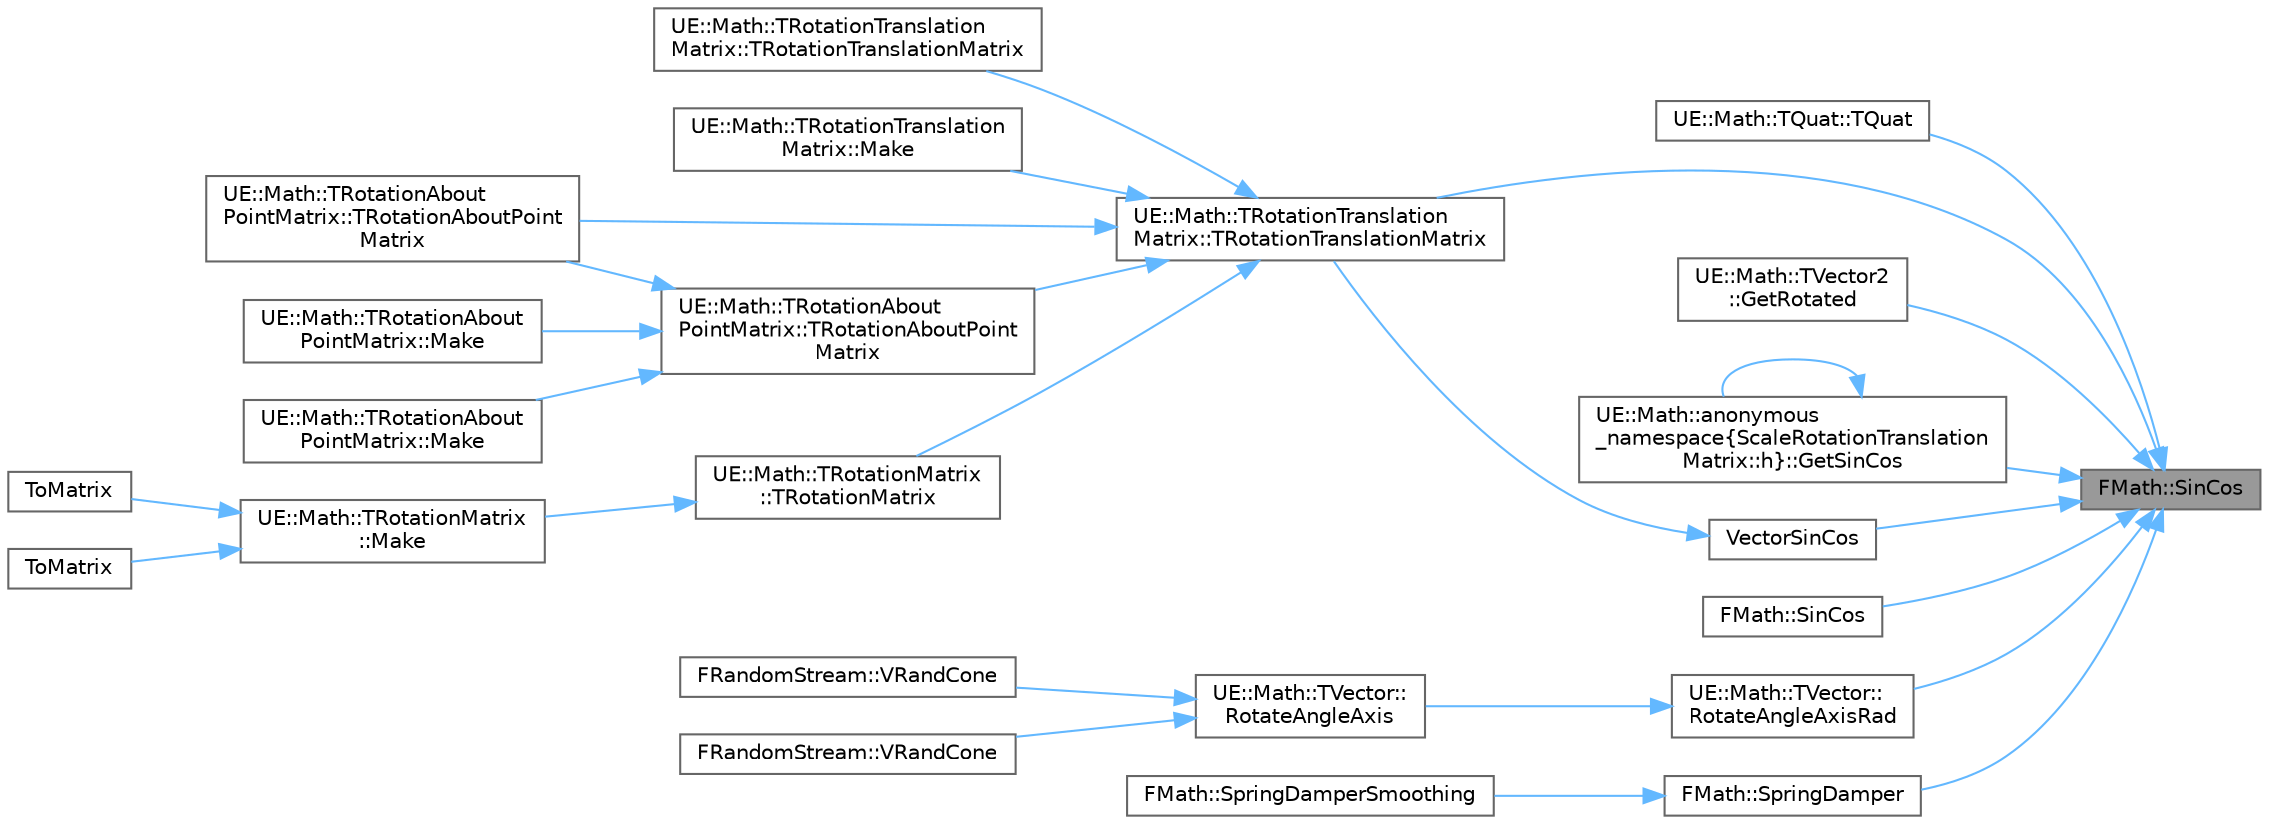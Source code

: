 digraph "FMath::SinCos"
{
 // INTERACTIVE_SVG=YES
 // LATEX_PDF_SIZE
  bgcolor="transparent";
  edge [fontname=Helvetica,fontsize=10,labelfontname=Helvetica,labelfontsize=10];
  node [fontname=Helvetica,fontsize=10,shape=box,height=0.2,width=0.4];
  rankdir="RL";
  Node1 [id="Node000001",label="FMath::SinCos",height=0.2,width=0.4,color="gray40", fillcolor="grey60", style="filled", fontcolor="black",tooltip="Computes the sine and cosine of a scalar value."];
  Node1 -> Node2 [id="edge1_Node000001_Node000002",dir="back",color="steelblue1",style="solid",tooltip=" "];
  Node2 [id="Node000002",label="UE::Math::TQuat::TQuat",height=0.2,width=0.4,color="grey40", fillcolor="white", style="filled",URL="$d6/d4a/structUE_1_1Math_1_1TQuat.html#a7c2f0f79b613a8309b3866446ad4cfc5",tooltip="Creates and initializes a new quaternion from the a rotation around the given axis."];
  Node1 -> Node3 [id="edge2_Node000001_Node000003",dir="back",color="steelblue1",style="solid",tooltip=" "];
  Node3 [id="Node000003",label="UE::Math::TRotationTranslation\lMatrix::TRotationTranslationMatrix",height=0.2,width=0.4,color="grey40", fillcolor="white", style="filled",URL="$d2/dd4/structUE_1_1Math_1_1TRotationTranslationMatrix.html#ac8b6cffa0b856d38f27b06061a9cfd04",tooltip="Constructor."];
  Node3 -> Node4 [id="edge3_Node000003_Node000004",dir="back",color="steelblue1",style="solid",tooltip=" "];
  Node4 [id="Node000004",label="UE::Math::TRotationAbout\lPointMatrix::TRotationAboutPoint\lMatrix",height=0.2,width=0.4,color="grey40", fillcolor="white", style="filled",URL="$d2/d32/structUE_1_1Math_1_1TRotationAboutPointMatrix.html#a3aaba96bc8e2d68e26be9fc4346138da",tooltip=" "];
  Node3 -> Node5 [id="edge4_Node000003_Node000005",dir="back",color="steelblue1",style="solid",tooltip=" "];
  Node5 [id="Node000005",label="UE::Math::TRotationAbout\lPointMatrix::TRotationAboutPoint\lMatrix",height=0.2,width=0.4,color="grey40", fillcolor="white", style="filled",URL="$d2/d32/structUE_1_1Math_1_1TRotationAboutPointMatrix.html#af70cd1d11d838dbe4c941df560c6e853",tooltip="Constructor."];
  Node5 -> Node4 [id="edge5_Node000005_Node000004",dir="back",color="steelblue1",style="solid",tooltip=" "];
  Node5 -> Node6 [id="edge6_Node000005_Node000006",dir="back",color="steelblue1",style="solid",tooltip=" "];
  Node6 [id="Node000006",label="UE::Math::TRotationAbout\lPointMatrix::Make",height=0.2,width=0.4,color="grey40", fillcolor="white", style="filled",URL="$d2/d32/structUE_1_1Math_1_1TRotationAboutPointMatrix.html#ae945a9ffe8775625ab1bd9a047b4567f",tooltip="Matrix factory."];
  Node5 -> Node7 [id="edge7_Node000005_Node000007",dir="back",color="steelblue1",style="solid",tooltip=" "];
  Node7 [id="Node000007",label="UE::Math::TRotationAbout\lPointMatrix::Make",height=0.2,width=0.4,color="grey40", fillcolor="white", style="filled",URL="$d2/d32/structUE_1_1Math_1_1TRotationAboutPointMatrix.html#a1138ceda11107261b763b6c2ccfdcfef",tooltip="Matrix factory."];
  Node3 -> Node8 [id="edge8_Node000003_Node000008",dir="back",color="steelblue1",style="solid",tooltip=" "];
  Node8 [id="Node000008",label="UE::Math::TRotationMatrix\l::TRotationMatrix",height=0.2,width=0.4,color="grey40", fillcolor="white", style="filled",URL="$de/df1/structUE_1_1Math_1_1TRotationMatrix.html#a45638f3f3e171655467675d46e316578",tooltip="Constructor."];
  Node8 -> Node9 [id="edge9_Node000008_Node000009",dir="back",color="steelblue1",style="solid",tooltip=" "];
  Node9 [id="Node000009",label="UE::Math::TRotationMatrix\l::Make",height=0.2,width=0.4,color="grey40", fillcolor="white", style="filled",URL="$de/df1/structUE_1_1Math_1_1TRotationMatrix.html#af32031cbb8b92ccbc082a7213c949ece",tooltip="Matrix factory."];
  Node9 -> Node10 [id="edge10_Node000009_Node000010",dir="back",color="steelblue1",style="solid",tooltip=" "];
  Node10 [id="Node000010",label="ToMatrix",height=0.2,width=0.4,color="grey40", fillcolor="white", style="filled",URL="$d5/d9a/TransformCalculus3D_8h.html#acb182a40e7b602e3392b21c14becc7ef",tooltip=" "];
  Node9 -> Node11 [id="edge11_Node000009_Node000011",dir="back",color="steelblue1",style="solid",tooltip=" "];
  Node11 [id="Node000011",label="ToMatrix",height=0.2,width=0.4,color="grey40", fillcolor="white", style="filled",URL="$d5/d9a/TransformCalculus3D_8h.html#ac8d1e030c54994e89505305ebc78e7bb",tooltip="Specialization for rotation."];
  Node3 -> Node12 [id="edge12_Node000003_Node000012",dir="back",color="steelblue1",style="solid",tooltip=" "];
  Node12 [id="Node000012",label="UE::Math::TRotationTranslation\lMatrix::TRotationTranslationMatrix",height=0.2,width=0.4,color="grey40", fillcolor="white", style="filled",URL="$d2/dd4/structUE_1_1Math_1_1TRotationTranslationMatrix.html#a46611f5a4f6c52f74a452e9e4d65d687",tooltip=" "];
  Node3 -> Node13 [id="edge13_Node000003_Node000013",dir="back",color="steelblue1",style="solid",tooltip=" "];
  Node13 [id="Node000013",label="UE::Math::TRotationTranslation\lMatrix::Make",height=0.2,width=0.4,color="grey40", fillcolor="white", style="filled",URL="$d2/dd4/structUE_1_1Math_1_1TRotationTranslationMatrix.html#af66b3ae9237189c4c1b43fc4b103c412",tooltip="Matrix factory."];
  Node1 -> Node14 [id="edge14_Node000001_Node000014",dir="back",color="steelblue1",style="solid",tooltip=" "];
  Node14 [id="Node000014",label="UE::Math::TVector2\l::GetRotated",height=0.2,width=0.4,color="grey40", fillcolor="white", style="filled",URL="$d2/d80/structUE_1_1Math_1_1TVector2.html#aed1be2b5d06e4245ef860ab7aec187eb",tooltip="Rotates around axis (0,0,1)"];
  Node1 -> Node15 [id="edge15_Node000001_Node000015",dir="back",color="steelblue1",style="solid",tooltip=" "];
  Node15 [id="Node000015",label="UE::Math::anonymous\l_namespace\{ScaleRotationTranslation\lMatrix::h\}::GetSinCos",height=0.2,width=0.4,color="grey40", fillcolor="white", style="filled",URL="$dd/d28/namespaceUE_1_1Math_1_1anonymous__namespace_02ScaleRotationTranslationMatrix_8h_03.html#a5fb8c98886895fe2c2e8d9e0bd18b43d",tooltip=" "];
  Node15 -> Node15 [id="edge16_Node000015_Node000015",dir="back",color="steelblue1",style="solid",tooltip=" "];
  Node1 -> Node16 [id="edge17_Node000001_Node000016",dir="back",color="steelblue1",style="solid",tooltip=" "];
  Node16 [id="Node000016",label="UE::Math::TVector::\lRotateAngleAxisRad",height=0.2,width=0.4,color="grey40", fillcolor="white", style="filled",URL="$de/d77/structUE_1_1Math_1_1TVector.html#a53560ce05c23092daff7da35befe333c",tooltip="Rotates around Axis (assumes Axis.Size() == 1)."];
  Node16 -> Node17 [id="edge18_Node000016_Node000017",dir="back",color="steelblue1",style="solid",tooltip=" "];
  Node17 [id="Node000017",label="UE::Math::TVector::\lRotateAngleAxis",height=0.2,width=0.4,color="grey40", fillcolor="white", style="filled",URL="$de/d77/structUE_1_1Math_1_1TVector.html#ab695c5416df32518c342b7845e9619fc",tooltip="Rotates around Axis (assumes Axis.Size() == 1)."];
  Node17 -> Node18 [id="edge19_Node000017_Node000018",dir="back",color="steelblue1",style="solid",tooltip=" "];
  Node18 [id="Node000018",label="FRandomStream::VRandCone",height=0.2,width=0.4,color="grey40", fillcolor="white", style="filled",URL="$d6/da3/structFRandomStream.html#ab89e8936689a01a558a9eb5d06ff6bae",tooltip="Returns a random unit vector, uniformly distributed, within the specified cone."];
  Node17 -> Node19 [id="edge20_Node000017_Node000019",dir="back",color="steelblue1",style="solid",tooltip=" "];
  Node19 [id="Node000019",label="FRandomStream::VRandCone",height=0.2,width=0.4,color="grey40", fillcolor="white", style="filled",URL="$d6/da3/structFRandomStream.html#a3ae967ab20840e24960eac782c582b6b",tooltip="Returns a random unit vector, uniformly distributed, within the specified cone."];
  Node1 -> Node20 [id="edge21_Node000001_Node000020",dir="back",color="steelblue1",style="solid",tooltip=" "];
  Node20 [id="Node000020",label="FMath::SinCos",height=0.2,width=0.4,color="grey40", fillcolor="white", style="filled",URL="$dc/d20/structFMath.html#aeccfac1d12f7cb06cb8eb4863a489145",tooltip=" "];
  Node1 -> Node21 [id="edge22_Node000001_Node000021",dir="back",color="steelblue1",style="solid",tooltip=" "];
  Node21 [id="Node000021",label="FMath::SpringDamper",height=0.2,width=0.4,color="grey40", fillcolor="white", style="filled",URL="$dc/d20/structFMath.html#ad33a0673019a907c0794fb99c51490c6",tooltip="Smooths a value using a spring damper towards a target."];
  Node21 -> Node22 [id="edge23_Node000021_Node000022",dir="back",color="steelblue1",style="solid",tooltip=" "];
  Node22 [id="Node000022",label="FMath::SpringDamperSmoothing",height=0.2,width=0.4,color="grey40", fillcolor="white", style="filled",URL="$dc/d20/structFMath.html#a91606b8dfdea8fe3001853f8e4360399",tooltip="Smooths a value using a spring damper towards a target."];
  Node1 -> Node23 [id="edge24_Node000001_Node000023",dir="back",color="steelblue1",style="solid",tooltip=" "];
  Node23 [id="Node000023",label="VectorSinCos",height=0.2,width=0.4,color="grey40", fillcolor="white", style="filled",URL="$dd/d4d/UnrealMathFPU_8h.html#a3248040b88d3e22968231e73120bff1e",tooltip="Computes the sine and cosine of each component of a Vector."];
  Node23 -> Node3 [id="edge25_Node000023_Node000003",dir="back",color="steelblue1",style="solid",tooltip=" "];
}
